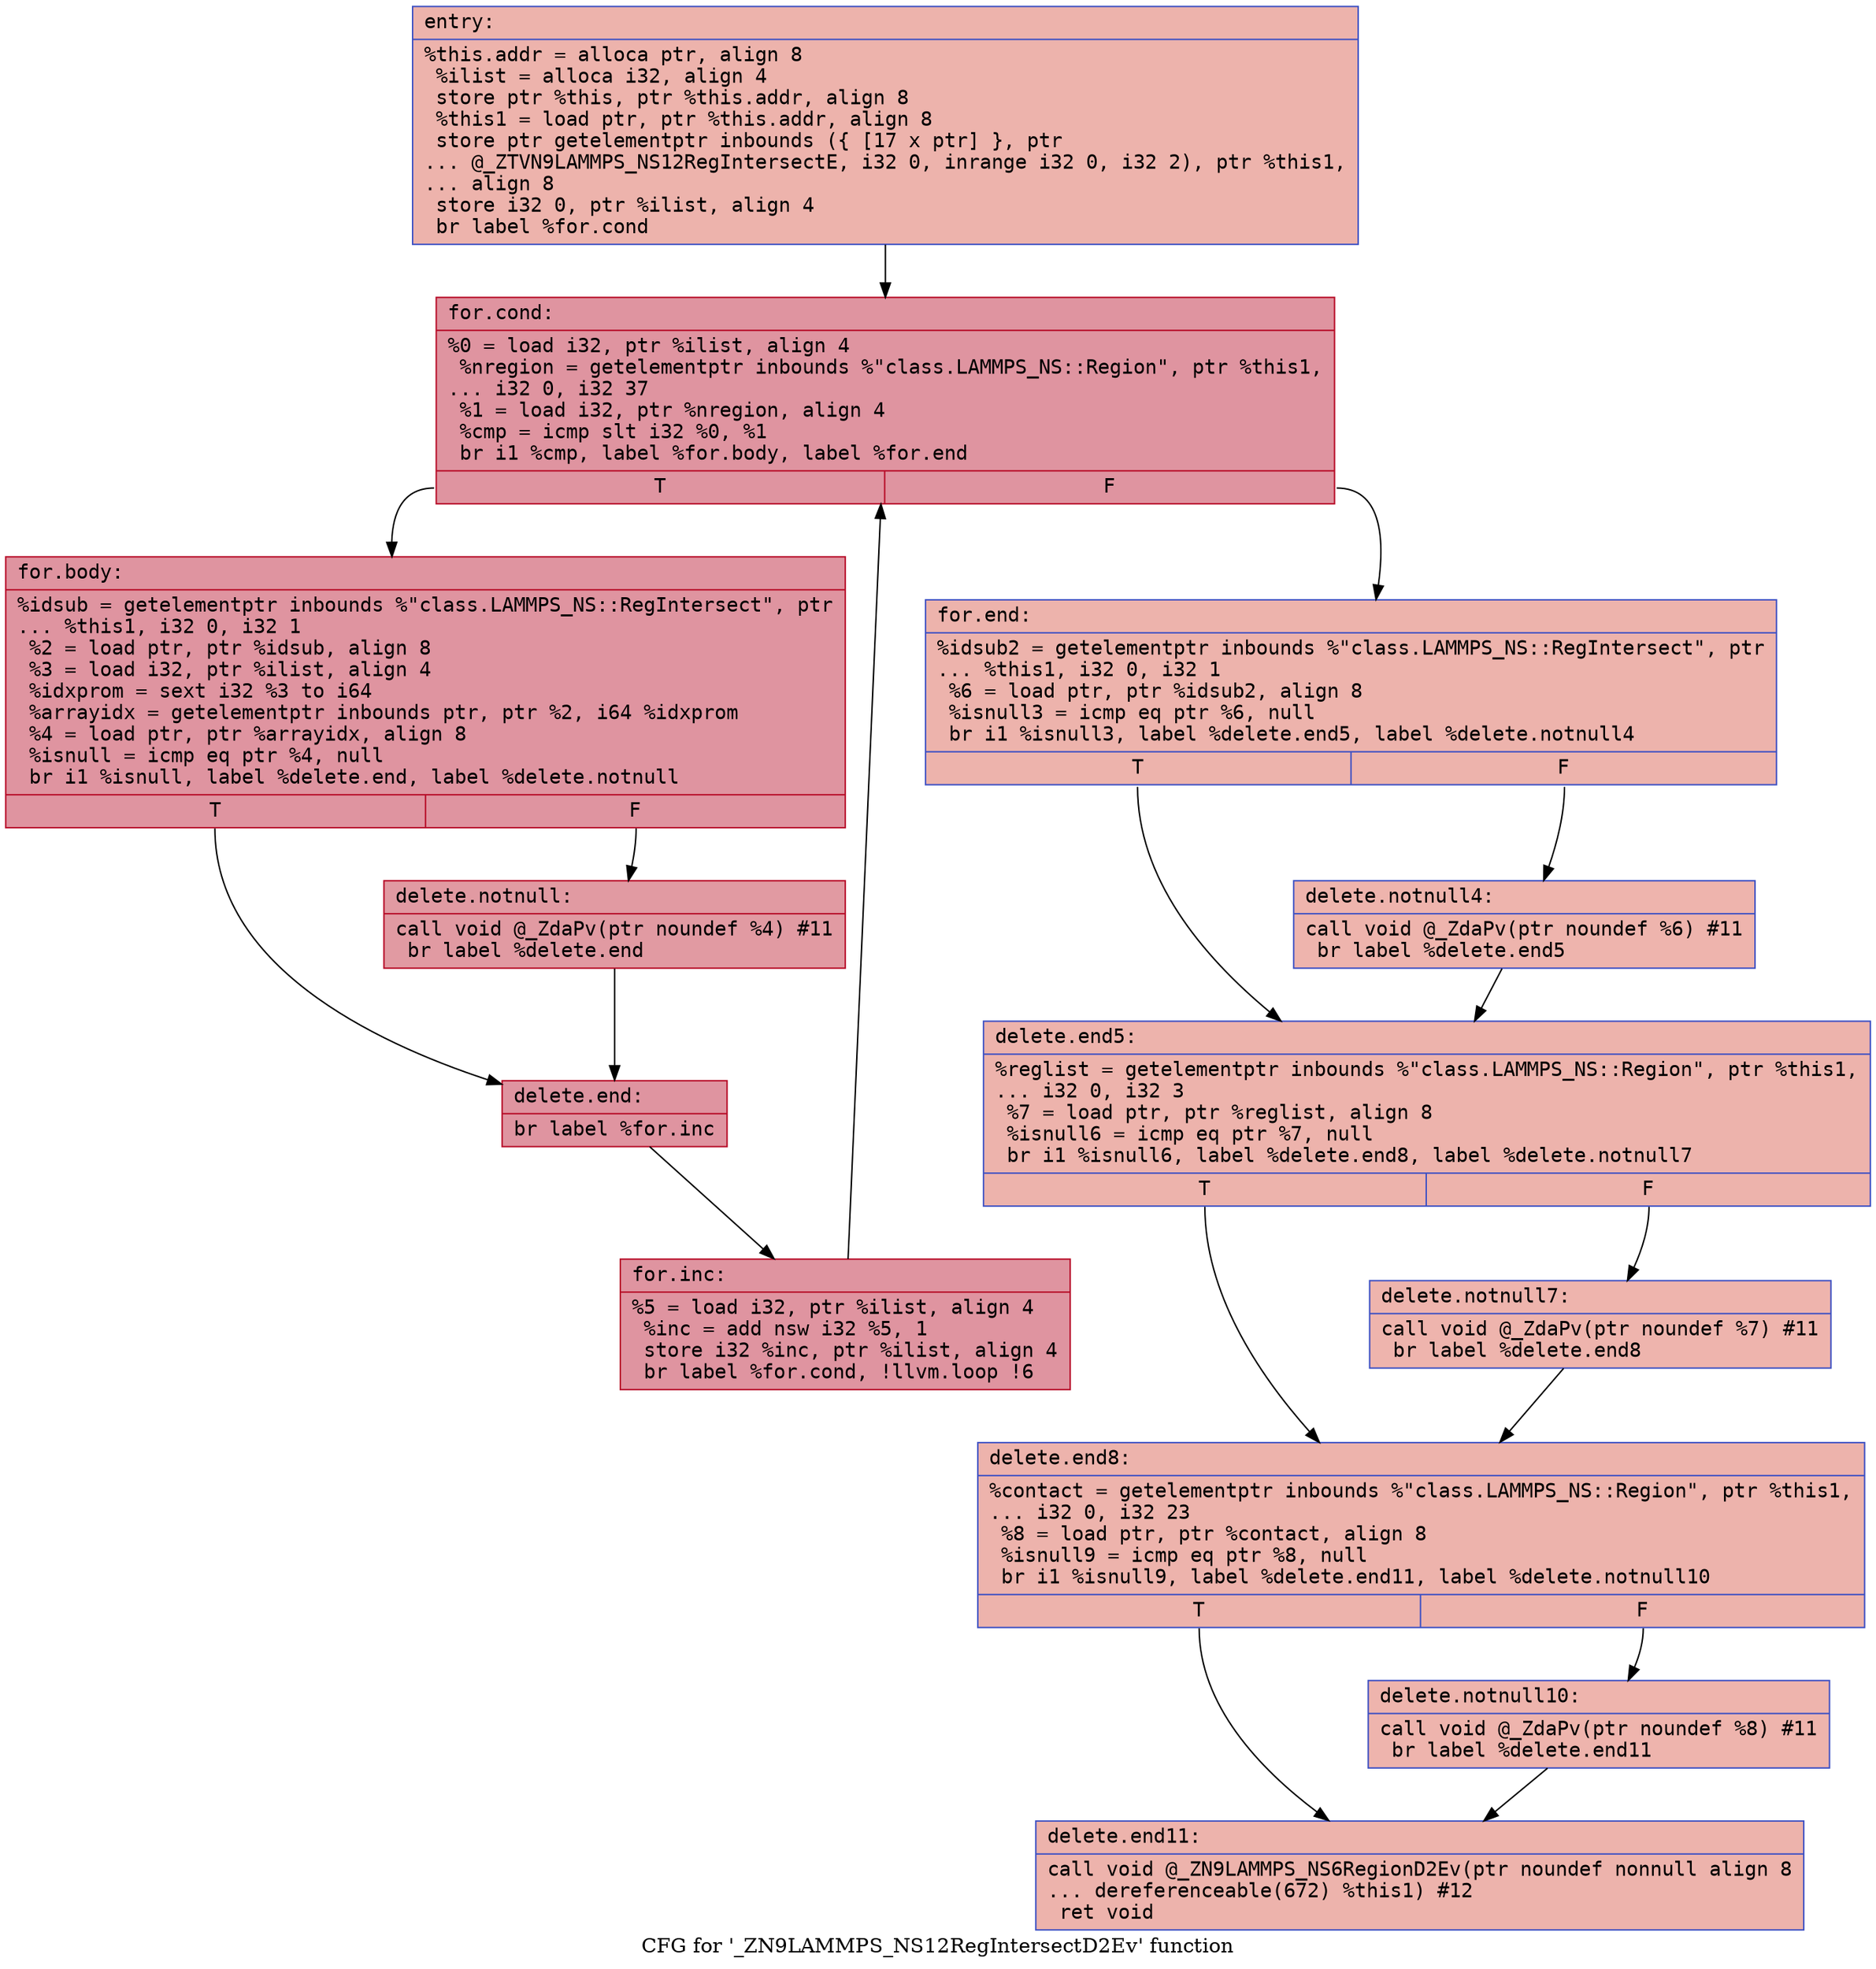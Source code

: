 digraph "CFG for '_ZN9LAMMPS_NS12RegIntersectD2Ev' function" {
	label="CFG for '_ZN9LAMMPS_NS12RegIntersectD2Ev' function";

	Node0x5640011d0c50 [shape=record,color="#3d50c3ff", style=filled, fillcolor="#d6524470" fontname="Courier",label="{entry:\l|  %this.addr = alloca ptr, align 8\l  %ilist = alloca i32, align 4\l  store ptr %this, ptr %this.addr, align 8\l  %this1 = load ptr, ptr %this.addr, align 8\l  store ptr getelementptr inbounds (\{ [17 x ptr] \}, ptr\l... @_ZTVN9LAMMPS_NS12RegIntersectE, i32 0, inrange i32 0, i32 2), ptr %this1,\l... align 8\l  store i32 0, ptr %ilist, align 4\l  br label %for.cond\l}"];
	Node0x5640011d0c50 -> Node0x5640011d0f80[tooltip="entry -> for.cond\nProbability 100.00%" ];
	Node0x5640011d0f80 [shape=record,color="#b70d28ff", style=filled, fillcolor="#b70d2870" fontname="Courier",label="{for.cond:\l|  %0 = load i32, ptr %ilist, align 4\l  %nregion = getelementptr inbounds %\"class.LAMMPS_NS::Region\", ptr %this1,\l... i32 0, i32 37\l  %1 = load i32, ptr %nregion, align 4\l  %cmp = icmp slt i32 %0, %1\l  br i1 %cmp, label %for.body, label %for.end\l|{<s0>T|<s1>F}}"];
	Node0x5640011d0f80:s0 -> Node0x5640011d1260[tooltip="for.cond -> for.body\nProbability 96.88%" ];
	Node0x5640011d0f80:s1 -> Node0x5640011d12b0[tooltip="for.cond -> for.end\nProbability 3.12%" ];
	Node0x5640011d1260 [shape=record,color="#b70d28ff", style=filled, fillcolor="#b70d2870" fontname="Courier",label="{for.body:\l|  %idsub = getelementptr inbounds %\"class.LAMMPS_NS::RegIntersect\", ptr\l... %this1, i32 0, i32 1\l  %2 = load ptr, ptr %idsub, align 8\l  %3 = load i32, ptr %ilist, align 4\l  %idxprom = sext i32 %3 to i64\l  %arrayidx = getelementptr inbounds ptr, ptr %2, i64 %idxprom\l  %4 = load ptr, ptr %arrayidx, align 8\l  %isnull = icmp eq ptr %4, null\l  br i1 %isnull, label %delete.end, label %delete.notnull\l|{<s0>T|<s1>F}}"];
	Node0x5640011d1260:s0 -> Node0x5640011d1970[tooltip="for.body -> delete.end\nProbability 37.50%" ];
	Node0x5640011d1260:s1 -> Node0x5640011d19f0[tooltip="for.body -> delete.notnull\nProbability 62.50%" ];
	Node0x5640011d19f0 [shape=record,color="#b70d28ff", style=filled, fillcolor="#bb1b2c70" fontname="Courier",label="{delete.notnull:\l|  call void @_ZdaPv(ptr noundef %4) #11\l  br label %delete.end\l}"];
	Node0x5640011d19f0 -> Node0x5640011d1970[tooltip="delete.notnull -> delete.end\nProbability 100.00%" ];
	Node0x5640011d1970 [shape=record,color="#b70d28ff", style=filled, fillcolor="#b70d2870" fontname="Courier",label="{delete.end:\l|  br label %for.inc\l}"];
	Node0x5640011d1970 -> Node0x5640011d1cd0[tooltip="delete.end -> for.inc\nProbability 100.00%" ];
	Node0x5640011d1cd0 [shape=record,color="#b70d28ff", style=filled, fillcolor="#b70d2870" fontname="Courier",label="{for.inc:\l|  %5 = load i32, ptr %ilist, align 4\l  %inc = add nsw i32 %5, 1\l  store i32 %inc, ptr %ilist, align 4\l  br label %for.cond, !llvm.loop !6\l}"];
	Node0x5640011d1cd0 -> Node0x5640011d0f80[tooltip="for.inc -> for.cond\nProbability 100.00%" ];
	Node0x5640011d12b0 [shape=record,color="#3d50c3ff", style=filled, fillcolor="#d6524470" fontname="Courier",label="{for.end:\l|  %idsub2 = getelementptr inbounds %\"class.LAMMPS_NS::RegIntersect\", ptr\l... %this1, i32 0, i32 1\l  %6 = load ptr, ptr %idsub2, align 8\l  %isnull3 = icmp eq ptr %6, null\l  br i1 %isnull3, label %delete.end5, label %delete.notnull4\l|{<s0>T|<s1>F}}"];
	Node0x5640011d12b0:s0 -> Node0x5640011d2330[tooltip="for.end -> delete.end5\nProbability 37.50%" ];
	Node0x5640011d12b0:s1 -> Node0x5640011d23b0[tooltip="for.end -> delete.notnull4\nProbability 62.50%" ];
	Node0x5640011d23b0 [shape=record,color="#3d50c3ff", style=filled, fillcolor="#d8564670" fontname="Courier",label="{delete.notnull4:\l|  call void @_ZdaPv(ptr noundef %6) #11\l  br label %delete.end5\l}"];
	Node0x5640011d23b0 -> Node0x5640011d2330[tooltip="delete.notnull4 -> delete.end5\nProbability 100.00%" ];
	Node0x5640011d2330 [shape=record,color="#3d50c3ff", style=filled, fillcolor="#d6524470" fontname="Courier",label="{delete.end5:\l|  %reglist = getelementptr inbounds %\"class.LAMMPS_NS::Region\", ptr %this1,\l... i32 0, i32 3\l  %7 = load ptr, ptr %reglist, align 8\l  %isnull6 = icmp eq ptr %7, null\l  br i1 %isnull6, label %delete.end8, label %delete.notnull7\l|{<s0>T|<s1>F}}"];
	Node0x5640011d2330:s0 -> Node0x5640011d28a0[tooltip="delete.end5 -> delete.end8\nProbability 37.50%" ];
	Node0x5640011d2330:s1 -> Node0x5640011d16a0[tooltip="delete.end5 -> delete.notnull7\nProbability 62.50%" ];
	Node0x5640011d16a0 [shape=record,color="#3d50c3ff", style=filled, fillcolor="#d8564670" fontname="Courier",label="{delete.notnull7:\l|  call void @_ZdaPv(ptr noundef %7) #11\l  br label %delete.end8\l}"];
	Node0x5640011d16a0 -> Node0x5640011d28a0[tooltip="delete.notnull7 -> delete.end8\nProbability 100.00%" ];
	Node0x5640011d28a0 [shape=record,color="#3d50c3ff", style=filled, fillcolor="#d6524470" fontname="Courier",label="{delete.end8:\l|  %contact = getelementptr inbounds %\"class.LAMMPS_NS::Region\", ptr %this1,\l... i32 0, i32 23\l  %8 = load ptr, ptr %contact, align 8\l  %isnull9 = icmp eq ptr %8, null\l  br i1 %isnull9, label %delete.end11, label %delete.notnull10\l|{<s0>T|<s1>F}}"];
	Node0x5640011d28a0:s0 -> Node0x5640011d2f60[tooltip="delete.end8 -> delete.end11\nProbability 37.50%" ];
	Node0x5640011d28a0:s1 -> Node0x5640011d2fe0[tooltip="delete.end8 -> delete.notnull10\nProbability 62.50%" ];
	Node0x5640011d2fe0 [shape=record,color="#3d50c3ff", style=filled, fillcolor="#d8564670" fontname="Courier",label="{delete.notnull10:\l|  call void @_ZdaPv(ptr noundef %8) #11\l  br label %delete.end11\l}"];
	Node0x5640011d2fe0 -> Node0x5640011d2f60[tooltip="delete.notnull10 -> delete.end11\nProbability 100.00%" ];
	Node0x5640011d2f60 [shape=record,color="#3d50c3ff", style=filled, fillcolor="#d6524470" fontname="Courier",label="{delete.end11:\l|  call void @_ZN9LAMMPS_NS6RegionD2Ev(ptr noundef nonnull align 8\l... dereferenceable(672) %this1) #12\l  ret void\l}"];
}
